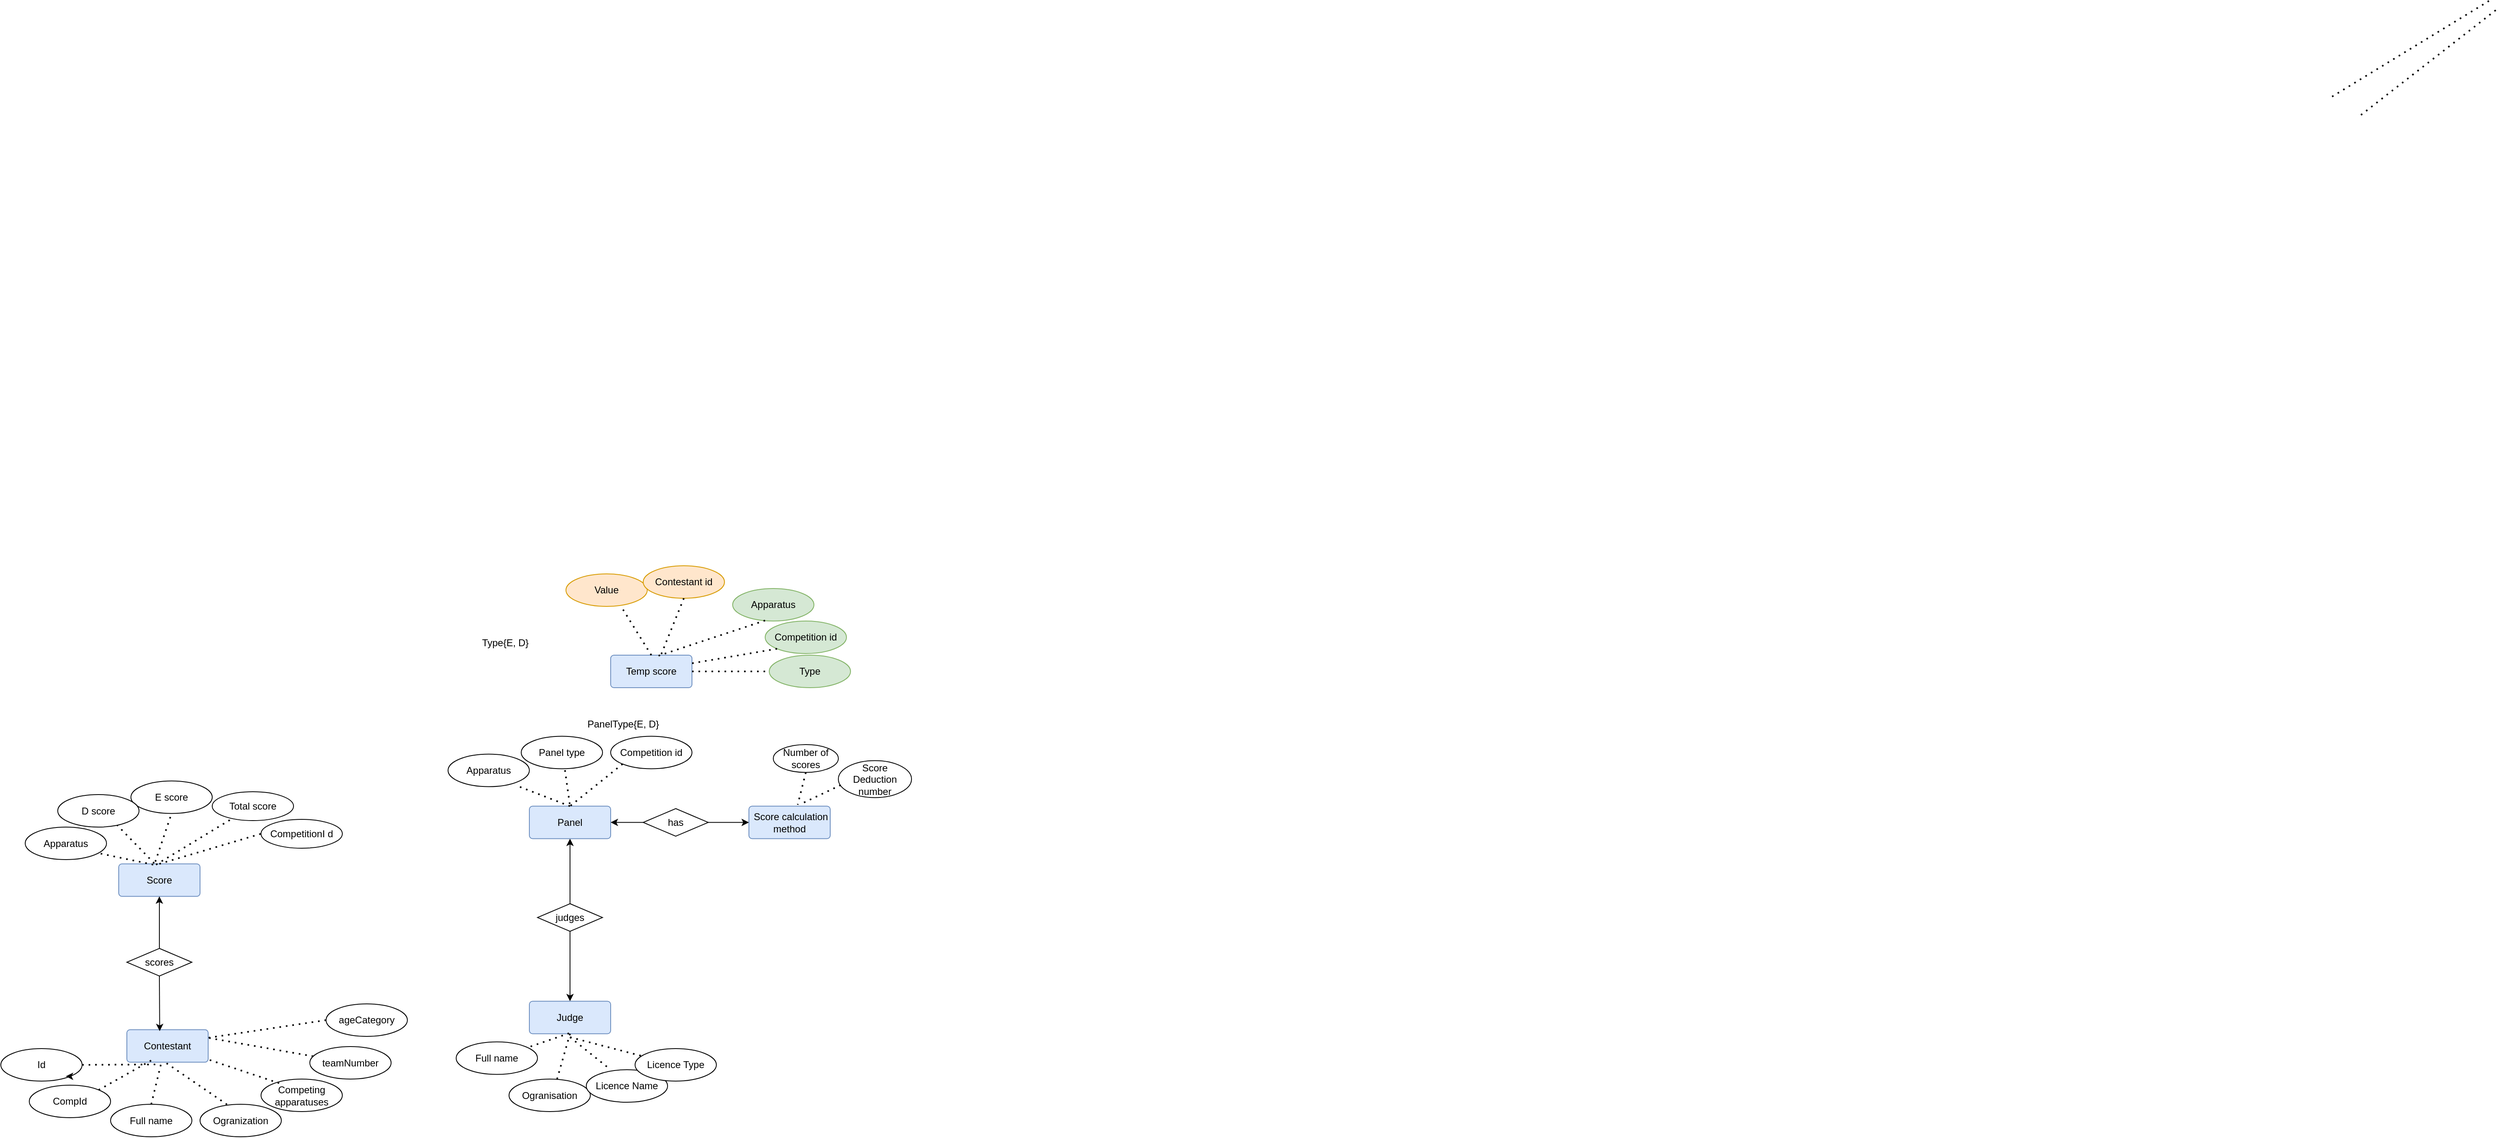 <mxfile version="21.6.8" type="device">
  <diagram name="Page-1" id="sqc_vz35k7CTNrsF8CXl">
    <mxGraphModel dx="5193" dy="-201" grid="1" gridSize="10" guides="1" tooltips="1" connect="1" arrows="1" fold="1" page="1" pageScale="1" pageWidth="850" pageHeight="1100" math="0" shadow="0">
      <root>
        <mxCell id="0" />
        <mxCell id="1" parent="0" />
        <mxCell id="_8KGrWZPLLeJy_KlV1K0-40" value="" style="endArrow=none;dashed=1;html=1;dashPattern=1 3;strokeWidth=2;rounded=0;entryX=0.5;entryY=1;entryDx=0;entryDy=0;exitX=0.67;exitY=-0.054;exitDx=0;exitDy=0;exitPerimeter=0;" edge="1" parent="1" target="_8KGrWZPLLeJy_KlV1K0-38">
          <mxGeometry width="50" height="50" relative="1" as="geometry">
            <mxPoint x="-63" y="542.84" as="sourcePoint" />
            <mxPoint x="130.2" y="425.0" as="targetPoint" />
          </mxGeometry>
        </mxCell>
        <mxCell id="_8KGrWZPLLeJy_KlV1K0-41" value="" style="endArrow=none;dashed=1;html=1;dashPattern=1 3;strokeWidth=2;rounded=0;entryX=0.554;entryY=1.031;entryDx=0;entryDy=0;entryPerimeter=0;exitX=1.025;exitY=0.511;exitDx=0;exitDy=0;exitPerimeter=0;" edge="1" parent="1" target="_8KGrWZPLLeJy_KlV1K0-39">
          <mxGeometry width="50" height="50" relative="1" as="geometry">
            <mxPoint x="-27.5" y="565.44" as="sourcePoint" />
            <mxPoint x="140.2" y="435.0" as="targetPoint" />
          </mxGeometry>
        </mxCell>
        <mxCell id="_8KGrWZPLLeJy_KlV1K0-419" value="Score" style="rounded=1;arcSize=10;whiteSpace=wrap;html=1;align=center;fillColor=#dae8fc;strokeColor=#6c8ebf;" vertex="1" parent="1">
          <mxGeometry x="-2785" y="1486.75" width="100" height="40" as="geometry" />
        </mxCell>
        <mxCell id="_8KGrWZPLLeJy_KlV1K0-420" value="E score" style="ellipse;whiteSpace=wrap;html=1;align=center;fillColor=#FFFFFF;" vertex="1" parent="1">
          <mxGeometry x="-2770" y="1384.75" width="100" height="40" as="geometry" />
        </mxCell>
        <mxCell id="_8KGrWZPLLeJy_KlV1K0-421" style="edgeStyle=orthogonalEdgeStyle;rounded=0;orthogonalLoop=1;jettySize=auto;html=1;exitX=0.5;exitY=0;exitDx=0;exitDy=0;" edge="1" parent="1" source="_8KGrWZPLLeJy_KlV1K0-423" target="_8KGrWZPLLeJy_KlV1K0-427">
          <mxGeometry relative="1" as="geometry" />
        </mxCell>
        <mxCell id="_8KGrWZPLLeJy_KlV1K0-422" style="edgeStyle=orthogonalEdgeStyle;rounded=0;orthogonalLoop=1;jettySize=auto;html=1;exitX=0.5;exitY=1;exitDx=0;exitDy=0;entryX=0.5;entryY=0;entryDx=0;entryDy=0;" edge="1" parent="1" source="_8KGrWZPLLeJy_KlV1K0-423" target="_8KGrWZPLLeJy_KlV1K0-428">
          <mxGeometry relative="1" as="geometry" />
        </mxCell>
        <mxCell id="_8KGrWZPLLeJy_KlV1K0-423" value="judges" style="shape=rhombus;perimeter=rhombusPerimeter;whiteSpace=wrap;html=1;align=center;" vertex="1" parent="1">
          <mxGeometry x="-2270" y="1535.75" width="80" height="34" as="geometry" />
        </mxCell>
        <mxCell id="_8KGrWZPLLeJy_KlV1K0-424" value="D score" style="ellipse;whiteSpace=wrap;html=1;align=center;fillColor=#FFFFFF;" vertex="1" parent="1">
          <mxGeometry x="-2860" y="1401.5" width="100" height="40" as="geometry" />
        </mxCell>
        <mxCell id="_8KGrWZPLLeJy_KlV1K0-425" value="Apparatus" style="ellipse;whiteSpace=wrap;html=1;align=center;fillColor=#FFFFFF;" vertex="1" parent="1">
          <mxGeometry x="-2900" y="1441.5" width="100" height="40" as="geometry" />
        </mxCell>
        <mxCell id="_8KGrWZPLLeJy_KlV1K0-427" value="Panel" style="rounded=1;arcSize=10;whiteSpace=wrap;html=1;align=center;fillColor=#dae8fc;strokeColor=#6c8ebf;" vertex="1" parent="1">
          <mxGeometry x="-2280" y="1415.75" width="100" height="40" as="geometry" />
        </mxCell>
        <mxCell id="_8KGrWZPLLeJy_KlV1K0-428" value="Judge" style="rounded=1;arcSize=10;whiteSpace=wrap;html=1;align=center;fillColor=#dae8fc;strokeColor=#6c8ebf;" vertex="1" parent="1">
          <mxGeometry x="-2280" y="1655.75" width="100" height="40" as="geometry" />
        </mxCell>
        <mxCell id="_8KGrWZPLLeJy_KlV1K0-429" value="&amp;nbsp;Score calculation method" style="rounded=1;arcSize=10;whiteSpace=wrap;html=1;align=center;fillColor=#dae8fc;strokeColor=#6c8ebf;" vertex="1" parent="1">
          <mxGeometry x="-2010" y="1415.75" width="100" height="40" as="geometry" />
        </mxCell>
        <mxCell id="_8KGrWZPLLeJy_KlV1K0-430" value="Apparatus" style="ellipse;whiteSpace=wrap;html=1;align=center;fillColor=#FFFFFF;" vertex="1" parent="1">
          <mxGeometry x="-2380" y="1351.75" width="100" height="40" as="geometry" />
        </mxCell>
        <mxCell id="_8KGrWZPLLeJy_KlV1K0-431" value="Panel type" style="ellipse;whiteSpace=wrap;html=1;align=center;fillColor=#FFFFFF;" vertex="1" parent="1">
          <mxGeometry x="-2290" y="1329.75" width="100" height="40" as="geometry" />
        </mxCell>
        <mxCell id="_8KGrWZPLLeJy_KlV1K0-432" value="PanelType{E, D}" style="text;html=1;align=center;verticalAlign=middle;resizable=0;points=[];autosize=1;strokeColor=none;fillColor=none;" vertex="1" parent="1">
          <mxGeometry x="-2220" y="1300" width="110" height="30" as="geometry" />
        </mxCell>
        <mxCell id="_8KGrWZPLLeJy_KlV1K0-433" style="rounded=0;orthogonalLoop=1;jettySize=auto;html=1;exitX=0;exitY=0.5;exitDx=0;exitDy=0;entryX=1;entryY=0.5;entryDx=0;entryDy=0;" edge="1" parent="1" source="_8KGrWZPLLeJy_KlV1K0-435" target="_8KGrWZPLLeJy_KlV1K0-427">
          <mxGeometry relative="1" as="geometry" />
        </mxCell>
        <mxCell id="_8KGrWZPLLeJy_KlV1K0-434" style="edgeStyle=none;rounded=0;orthogonalLoop=1;jettySize=auto;html=1;exitX=1;exitY=0.5;exitDx=0;exitDy=0;entryX=0;entryY=0.5;entryDx=0;entryDy=0;" edge="1" parent="1" source="_8KGrWZPLLeJy_KlV1K0-435" target="_8KGrWZPLLeJy_KlV1K0-429">
          <mxGeometry relative="1" as="geometry" />
        </mxCell>
        <mxCell id="_8KGrWZPLLeJy_KlV1K0-435" value="has" style="shape=rhombus;perimeter=rhombusPerimeter;whiteSpace=wrap;html=1;align=center;" vertex="1" parent="1">
          <mxGeometry x="-2140" y="1418.75" width="80" height="34" as="geometry" />
        </mxCell>
        <mxCell id="_8KGrWZPLLeJy_KlV1K0-436" value="Contestant" style="rounded=1;arcSize=10;whiteSpace=wrap;html=1;align=center;fillColor=#dae8fc;strokeColor=#6c8ebf;" vertex="1" parent="1">
          <mxGeometry x="-2775" y="1690.75" width="100" height="40" as="geometry" />
        </mxCell>
        <mxCell id="_8KGrWZPLLeJy_KlV1K0-437" style="edgeStyle=none;rounded=0;orthogonalLoop=1;jettySize=auto;html=1;exitX=0.5;exitY=1;exitDx=0;exitDy=0;entryX=0.404;entryY=0.044;entryDx=0;entryDy=0;entryPerimeter=0;" edge="1" parent="1" source="_8KGrWZPLLeJy_KlV1K0-439" target="_8KGrWZPLLeJy_KlV1K0-436">
          <mxGeometry relative="1" as="geometry" />
        </mxCell>
        <mxCell id="_8KGrWZPLLeJy_KlV1K0-438" style="edgeStyle=none;rounded=0;orthogonalLoop=1;jettySize=auto;html=1;exitX=0.5;exitY=0;exitDx=0;exitDy=0;entryX=0.5;entryY=1;entryDx=0;entryDy=0;" edge="1" parent="1" source="_8KGrWZPLLeJy_KlV1K0-439" target="_8KGrWZPLLeJy_KlV1K0-419">
          <mxGeometry relative="1" as="geometry" />
        </mxCell>
        <mxCell id="_8KGrWZPLLeJy_KlV1K0-439" value="scores" style="shape=rhombus;perimeter=rhombusPerimeter;whiteSpace=wrap;html=1;align=center;" vertex="1" parent="1">
          <mxGeometry x="-2775" y="1590.75" width="80" height="34" as="geometry" />
        </mxCell>
        <mxCell id="_8KGrWZPLLeJy_KlV1K0-440" value="CompId" style="ellipse;whiteSpace=wrap;html=1;align=center;fillColor=#FFFFFF;" vertex="1" parent="1">
          <mxGeometry x="-2895" y="1759" width="100" height="40" as="geometry" />
        </mxCell>
        <mxCell id="_8KGrWZPLLeJy_KlV1K0-441" value="Id" style="ellipse;whiteSpace=wrap;html=1;align=center;fillColor=#FFFFFF;" vertex="1" parent="1">
          <mxGeometry x="-2930" y="1714" width="100" height="40" as="geometry" />
        </mxCell>
        <mxCell id="_8KGrWZPLLeJy_KlV1K0-442" value="Full name" style="ellipse;whiteSpace=wrap;html=1;align=center;fillColor=#FFFFFF;" vertex="1" parent="1">
          <mxGeometry x="-2795" y="1782.5" width="100" height="40" as="geometry" />
        </mxCell>
        <mxCell id="_8KGrWZPLLeJy_KlV1K0-443" value="Ogranization" style="ellipse;whiteSpace=wrap;html=1;align=center;fillColor=#FFFFFF;" vertex="1" parent="1">
          <mxGeometry x="-2685" y="1782.5" width="100" height="40" as="geometry" />
        </mxCell>
        <mxCell id="_8KGrWZPLLeJy_KlV1K0-444" value="Competing apparatuses" style="ellipse;whiteSpace=wrap;html=1;align=center;fillColor=#FFFFFF;" vertex="1" parent="1">
          <mxGeometry x="-2610" y="1751.5" width="100" height="40" as="geometry" />
        </mxCell>
        <mxCell id="_8KGrWZPLLeJy_KlV1K0-445" value="Total score" style="ellipse;whiteSpace=wrap;html=1;align=center;fillColor=#FFFFFF;" vertex="1" parent="1">
          <mxGeometry x="-2670" y="1398" width="100" height="35.5" as="geometry" />
        </mxCell>
        <mxCell id="_8KGrWZPLLeJy_KlV1K0-446" style="edgeStyle=none;rounded=0;orthogonalLoop=1;jettySize=auto;html=1;exitX=0.5;exitY=1;exitDx=0;exitDy=0;" edge="1" parent="1" source="_8KGrWZPLLeJy_KlV1K0-440" target="_8KGrWZPLLeJy_KlV1K0-440">
          <mxGeometry relative="1" as="geometry" />
        </mxCell>
        <mxCell id="_8KGrWZPLLeJy_KlV1K0-447" value="" style="endArrow=none;dashed=1;html=1;dashPattern=1 3;strokeWidth=2;rounded=0;entryX=0.915;entryY=0.809;entryDx=0;entryDy=0;entryPerimeter=0;exitX=0.424;exitY=0.024;exitDx=0;exitDy=0;exitPerimeter=0;" edge="1" parent="1" source="_8KGrWZPLLeJy_KlV1K0-419" target="_8KGrWZPLLeJy_KlV1K0-425">
          <mxGeometry width="50" height="50" relative="1" as="geometry">
            <mxPoint x="-2760" y="1574" as="sourcePoint" />
            <mxPoint x="-2710" y="1524" as="targetPoint" />
          </mxGeometry>
        </mxCell>
        <mxCell id="_8KGrWZPLLeJy_KlV1K0-448" value="" style="endArrow=none;dashed=1;html=1;dashPattern=1 3;strokeWidth=2;rounded=0;entryX=0.733;entryY=0.946;entryDx=0;entryDy=0;entryPerimeter=0;exitX=0.436;exitY=-0.02;exitDx=0;exitDy=0;exitPerimeter=0;" edge="1" parent="1" source="_8KGrWZPLLeJy_KlV1K0-419" target="_8KGrWZPLLeJy_KlV1K0-424">
          <mxGeometry width="50" height="50" relative="1" as="geometry">
            <mxPoint x="-2775" y="1496.75" as="sourcePoint" />
            <mxPoint x="-2808.5" y="1497.11" as="targetPoint" />
          </mxGeometry>
        </mxCell>
        <mxCell id="_8KGrWZPLLeJy_KlV1K0-449" value="" style="endArrow=none;dashed=1;html=1;dashPattern=1 3;strokeWidth=2;rounded=0;entryX=0.5;entryY=1;entryDx=0;entryDy=0;" edge="1" parent="1" target="_8KGrWZPLLeJy_KlV1K0-420">
          <mxGeometry width="50" height="50" relative="1" as="geometry">
            <mxPoint x="-2740" y="1484" as="sourcePoint" />
            <mxPoint x="-2776.7" y="1461.84" as="targetPoint" />
          </mxGeometry>
        </mxCell>
        <mxCell id="_8KGrWZPLLeJy_KlV1K0-450" value="" style="endArrow=none;dashed=1;html=1;dashPattern=1 3;strokeWidth=2;rounded=0;exitX=0.459;exitY=0.024;exitDx=0;exitDy=0;exitPerimeter=0;" edge="1" parent="1" source="_8KGrWZPLLeJy_KlV1K0-419" target="_8KGrWZPLLeJy_KlV1K0-445">
          <mxGeometry width="50" height="50" relative="1" as="geometry">
            <mxPoint x="-2730" y="1494" as="sourcePoint" />
            <mxPoint x="-2710" y="1434.75" as="targetPoint" />
          </mxGeometry>
        </mxCell>
        <mxCell id="_8KGrWZPLLeJy_KlV1K0-451" value="" style="endArrow=none;dashed=1;html=1;dashPattern=1 3;strokeWidth=2;rounded=0;entryX=0.404;entryY=1.069;entryDx=0;entryDy=0;entryPerimeter=0;exitX=1;exitY=0.5;exitDx=0;exitDy=0;" edge="1" parent="1" source="_8KGrWZPLLeJy_KlV1K0-441" target="_8KGrWZPLLeJy_KlV1K0-436">
          <mxGeometry width="50" height="50" relative="1" as="geometry">
            <mxPoint x="-2732.6" y="1497.71" as="sourcePoint" />
            <mxPoint x="-2798.5" y="1483.86" as="targetPoint" />
          </mxGeometry>
        </mxCell>
        <mxCell id="_8KGrWZPLLeJy_KlV1K0-452" value="" style="endArrow=none;dashed=1;html=1;dashPattern=1 3;strokeWidth=2;rounded=0;entryX=0.35;entryY=0.875;entryDx=0;entryDy=0;entryPerimeter=0;exitX=1;exitY=0;exitDx=0;exitDy=0;" edge="1" parent="1" source="_8KGrWZPLLeJy_KlV1K0-440" target="_8KGrWZPLLeJy_KlV1K0-436">
          <mxGeometry width="50" height="50" relative="1" as="geometry">
            <mxPoint x="-2820" y="1744" as="sourcePoint" />
            <mxPoint x="-2724.6" y="1741.76" as="targetPoint" />
          </mxGeometry>
        </mxCell>
        <mxCell id="_8KGrWZPLLeJy_KlV1K0-453" value="" style="endArrow=none;dashed=1;html=1;dashPattern=1 3;strokeWidth=2;rounded=0;entryX=0.425;entryY=1;entryDx=0;entryDy=0;entryPerimeter=0;exitX=0.5;exitY=0;exitDx=0;exitDy=0;" edge="1" parent="1" source="_8KGrWZPLLeJy_KlV1K0-442" target="_8KGrWZPLLeJy_KlV1K0-436">
          <mxGeometry width="50" height="50" relative="1" as="geometry">
            <mxPoint x="-2799.767" y="1774.809" as="sourcePoint" />
            <mxPoint x="-2730" y="1734" as="targetPoint" />
          </mxGeometry>
        </mxCell>
        <mxCell id="_8KGrWZPLLeJy_KlV1K0-454" value="" style="endArrow=none;dashed=1;html=1;dashPattern=1 3;strokeWidth=2;rounded=0;entryX=0.459;entryY=0.983;entryDx=0;entryDy=0;entryPerimeter=0;exitX=0.332;exitY=0.007;exitDx=0;exitDy=0;exitPerimeter=0;" edge="1" parent="1" source="_8KGrWZPLLeJy_KlV1K0-443" target="_8KGrWZPLLeJy_KlV1K0-436">
          <mxGeometry width="50" height="50" relative="1" as="geometry">
            <mxPoint x="-2735" y="1792.5" as="sourcePoint" />
            <mxPoint x="-2722.5" y="1739" as="targetPoint" />
          </mxGeometry>
        </mxCell>
        <mxCell id="_8KGrWZPLLeJy_KlV1K0-455" value="" style="endArrow=none;dashed=1;html=1;dashPattern=1 3;strokeWidth=2;rounded=0;exitX=0.223;exitY=0.127;exitDx=0;exitDy=0;exitPerimeter=0;" edge="1" parent="1" source="_8KGrWZPLLeJy_KlV1K0-444" target="_8KGrWZPLLeJy_KlV1K0-436">
          <mxGeometry width="50" height="50" relative="1" as="geometry">
            <mxPoint x="-2641.8" y="1792.78" as="sourcePoint" />
            <mxPoint x="-2719.1" y="1738.32" as="targetPoint" />
          </mxGeometry>
        </mxCell>
        <mxCell id="_8KGrWZPLLeJy_KlV1K0-456" value="Full name" style="ellipse;whiteSpace=wrap;html=1;align=center;fillColor=#FFFFFF;" vertex="1" parent="1">
          <mxGeometry x="-2370" y="1705.75" width="100" height="40" as="geometry" />
        </mxCell>
        <mxCell id="_8KGrWZPLLeJy_KlV1K0-457" value="Ogranisation" style="ellipse;whiteSpace=wrap;html=1;align=center;fillColor=#FFFFFF;" vertex="1" parent="1">
          <mxGeometry x="-2305" y="1751.5" width="100" height="40" as="geometry" />
        </mxCell>
        <mxCell id="_8KGrWZPLLeJy_KlV1K0-458" value="" style="endArrow=none;dashed=1;html=1;dashPattern=1 3;strokeWidth=2;rounded=0;entryX=0.836;entryY=0.963;entryDx=0;entryDy=0;entryPerimeter=0;" edge="1" parent="1" target="_8KGrWZPLLeJy_KlV1K0-430">
          <mxGeometry width="50" height="50" relative="1" as="geometry">
            <mxPoint x="-2230" y="1415.75" as="sourcePoint" />
            <mxPoint x="-2090" y="1365.75" as="targetPoint" />
          </mxGeometry>
        </mxCell>
        <mxCell id="_8KGrWZPLLeJy_KlV1K0-459" value="" style="endArrow=none;dashed=1;html=1;dashPattern=1 3;strokeWidth=2;rounded=0;exitX=0.538;exitY=1.044;exitDx=0;exitDy=0;entryX=0.5;entryY=0;entryDx=0;entryDy=0;exitPerimeter=0;" edge="1" parent="1" source="_8KGrWZPLLeJy_KlV1K0-431" target="_8KGrWZPLLeJy_KlV1K0-427">
          <mxGeometry width="50" height="50" relative="1" as="geometry">
            <mxPoint x="-2270" y="1425.75" as="sourcePoint" />
            <mxPoint x="-2301.4" y="1411.77" as="targetPoint" />
          </mxGeometry>
        </mxCell>
        <mxCell id="_8KGrWZPLLeJy_KlV1K0-461" value="Number of scores" style="ellipse;whiteSpace=wrap;html=1;align=center;fillColor=#FFFFFF;" vertex="1" parent="1">
          <mxGeometry x="-1980" y="1340" width="80" height="34.25" as="geometry" />
        </mxCell>
        <mxCell id="_8KGrWZPLLeJy_KlV1K0-462" value="Score Deduction number" style="ellipse;whiteSpace=wrap;html=1;align=center;fillColor=#FFFFFF;" vertex="1" parent="1">
          <mxGeometry x="-1900" y="1359.75" width="90" height="45.5" as="geometry" />
        </mxCell>
        <mxCell id="_8KGrWZPLLeJy_KlV1K0-463" value="" style="endArrow=none;dashed=1;html=1;dashPattern=1 3;strokeWidth=2;rounded=0;exitX=0.5;exitY=1;exitDx=0;exitDy=0;" edge="1" parent="1" source="_8KGrWZPLLeJy_KlV1K0-461">
          <mxGeometry width="50" height="50" relative="1" as="geometry">
            <mxPoint x="-2226.2" y="1381.51" as="sourcePoint" />
            <mxPoint x="-1950" y="1414" as="targetPoint" />
          </mxGeometry>
        </mxCell>
        <mxCell id="_8KGrWZPLLeJy_KlV1K0-464" value="" style="endArrow=none;dashed=1;html=1;dashPattern=1 3;strokeWidth=2;rounded=0;exitX=0.032;exitY=0.662;exitDx=0;exitDy=0;exitPerimeter=0;entryX=0.641;entryY=-0.069;entryDx=0;entryDy=0;entryPerimeter=0;" edge="1" parent="1" source="_8KGrWZPLLeJy_KlV1K0-462" target="_8KGrWZPLLeJy_KlV1K0-429">
          <mxGeometry width="50" height="50" relative="1" as="geometry">
            <mxPoint x="-1930" y="1384.25" as="sourcePoint" />
            <mxPoint x="-1940" y="1424" as="targetPoint" />
          </mxGeometry>
        </mxCell>
        <mxCell id="_8KGrWZPLLeJy_KlV1K0-465" value="ageCategory" style="ellipse;whiteSpace=wrap;html=1;align=center;" vertex="1" parent="1">
          <mxGeometry x="-2530" y="1659" width="100" height="40" as="geometry" />
        </mxCell>
        <mxCell id="_8KGrWZPLLeJy_KlV1K0-466" value="teamNumber" style="ellipse;whiteSpace=wrap;html=1;align=center;" vertex="1" parent="1">
          <mxGeometry x="-2550" y="1711.5" width="100" height="40" as="geometry" />
        </mxCell>
        <mxCell id="_8KGrWZPLLeJy_KlV1K0-467" value="" style="endArrow=none;dashed=1;html=1;dashPattern=1 3;strokeWidth=2;rounded=0;entryX=1;entryY=0.25;entryDx=0;entryDy=0;" edge="1" parent="1" source="_8KGrWZPLLeJy_KlV1K0-466" target="_8KGrWZPLLeJy_KlV1K0-436">
          <mxGeometry width="50" height="50" relative="1" as="geometry">
            <mxPoint x="-2577.7" y="1766.58" as="sourcePoint" />
            <mxPoint x="-2665" y="1736.327" as="targetPoint" />
          </mxGeometry>
        </mxCell>
        <mxCell id="_8KGrWZPLLeJy_KlV1K0-468" value="" style="endArrow=none;dashed=1;html=1;dashPattern=1 3;strokeWidth=2;rounded=0;entryX=1;entryY=0.25;entryDx=0;entryDy=0;exitX=0;exitY=0.5;exitDx=0;exitDy=0;" edge="1" parent="1" source="_8KGrWZPLLeJy_KlV1K0-465" target="_8KGrWZPLLeJy_KlV1K0-436">
          <mxGeometry width="50" height="50" relative="1" as="geometry">
            <mxPoint x="-2535.565" y="1733.265" as="sourcePoint" />
            <mxPoint x="-2665" y="1709" as="targetPoint" />
          </mxGeometry>
        </mxCell>
        <mxCell id="_8KGrWZPLLeJy_KlV1K0-469" value="Temp score" style="rounded=1;arcSize=10;whiteSpace=wrap;html=1;align=center;fillColor=#dae8fc;strokeColor=#6c8ebf;" vertex="1" parent="1">
          <mxGeometry x="-2180" y="1230" width="100" height="40" as="geometry" />
        </mxCell>
        <mxCell id="_8KGrWZPLLeJy_KlV1K0-470" value="Type" style="ellipse;whiteSpace=wrap;html=1;align=center;fillColor=#d5e8d4;strokeColor=#82b366;" vertex="1" parent="1">
          <mxGeometry x="-1985" y="1230" width="100" height="40" as="geometry" />
        </mxCell>
        <mxCell id="_8KGrWZPLLeJy_KlV1K0-471" value="Type{E, D}" style="text;html=1;align=center;verticalAlign=middle;resizable=0;points=[];autosize=1;strokeColor=none;fillColor=none;" vertex="1" parent="1">
          <mxGeometry x="-2350" y="1200" width="80" height="30" as="geometry" />
        </mxCell>
        <mxCell id="_8KGrWZPLLeJy_KlV1K0-472" value="Value" style="ellipse;whiteSpace=wrap;html=1;align=center;fillColor=#ffe6cc;strokeColor=#d79b00;" vertex="1" parent="1">
          <mxGeometry x="-2235" y="1130" width="100" height="40" as="geometry" />
        </mxCell>
        <mxCell id="_8KGrWZPLLeJy_KlV1K0-473" value="Apparatus" style="ellipse;whiteSpace=wrap;html=1;align=center;fillColor=#d5e8d4;strokeColor=#82b366;" vertex="1" parent="1">
          <mxGeometry x="-2030" y="1148" width="100" height="40" as="geometry" />
        </mxCell>
        <mxCell id="_8KGrWZPLLeJy_KlV1K0-474" value="Licence Name" style="ellipse;whiteSpace=wrap;html=1;align=center;fillColor=#FFFFFF;" vertex="1" parent="1">
          <mxGeometry x="-2210" y="1740" width="100" height="40" as="geometry" />
        </mxCell>
        <mxCell id="_8KGrWZPLLeJy_KlV1K0-475" value="Licence Type" style="ellipse;whiteSpace=wrap;html=1;align=center;fillColor=#FFFFFF;" vertex="1" parent="1">
          <mxGeometry x="-2150" y="1714" width="100" height="40" as="geometry" />
        </mxCell>
        <mxCell id="_8KGrWZPLLeJy_KlV1K0-476" value="Competition id" style="ellipse;whiteSpace=wrap;html=1;align=center;fillColor=#FFFFFF;" vertex="1" parent="1">
          <mxGeometry x="-2180" y="1329.75" width="100" height="40" as="geometry" />
        </mxCell>
        <mxCell id="_8KGrWZPLLeJy_KlV1K0-477" value="Contestant id" style="ellipse;whiteSpace=wrap;html=1;align=center;fillColor=#ffe6cc;strokeColor=#d79b00;" vertex="1" parent="1">
          <mxGeometry x="-2140" y="1120" width="100" height="40" as="geometry" />
        </mxCell>
        <mxCell id="_8KGrWZPLLeJy_KlV1K0-478" value="" style="endArrow=none;dashed=1;html=1;dashPattern=1 3;strokeWidth=2;rounded=0;exitX=0.5;exitY=1;exitDx=0;exitDy=0;entryX=0.621;entryY=-0.022;entryDx=0;entryDy=0;entryPerimeter=0;" edge="1" parent="1" source="_8KGrWZPLLeJy_KlV1K0-477" target="_8KGrWZPLLeJy_KlV1K0-469">
          <mxGeometry width="50" height="50" relative="1" as="geometry">
            <mxPoint x="-2209.767" y="1204.191" as="sourcePoint" />
            <mxPoint x="-2120" y="1240" as="targetPoint" />
          </mxGeometry>
        </mxCell>
        <mxCell id="_8KGrWZPLLeJy_KlV1K0-479" value="" style="endArrow=none;dashed=1;html=1;dashPattern=1 3;strokeWidth=2;rounded=0;exitX=0.399;exitY=0.984;exitDx=0;exitDy=0;entryX=0.573;entryY=0.03;entryDx=0;entryDy=0;exitPerimeter=0;entryPerimeter=0;" edge="1" parent="1" source="_8KGrWZPLLeJy_KlV1K0-473" target="_8KGrWZPLLeJy_KlV1K0-469">
          <mxGeometry width="50" height="50" relative="1" as="geometry">
            <mxPoint x="-2199.767" y="1214.191" as="sourcePoint" />
            <mxPoint x="-2110" y="1250" as="targetPoint" />
          </mxGeometry>
        </mxCell>
        <mxCell id="_8KGrWZPLLeJy_KlV1K0-480" value="" style="endArrow=none;dashed=1;html=1;dashPattern=1 3;strokeWidth=2;rounded=0;entryX=0.681;entryY=1.013;entryDx=0;entryDy=0;entryPerimeter=0;" edge="1" parent="1" target="_8KGrWZPLLeJy_KlV1K0-472">
          <mxGeometry width="50" height="50" relative="1" as="geometry">
            <mxPoint x="-2130" y="1230" as="sourcePoint" />
            <mxPoint x="-2100" y="1260" as="targetPoint" />
          </mxGeometry>
        </mxCell>
        <mxCell id="_8KGrWZPLLeJy_KlV1K0-481" value="" style="endArrow=none;dashed=1;html=1;dashPattern=1 3;strokeWidth=2;rounded=0;exitX=0.488;exitY=0.986;exitDx=0;exitDy=0;exitPerimeter=0;" edge="1" parent="1" source="_8KGrWZPLLeJy_KlV1K0-428" target="_8KGrWZPLLeJy_KlV1K0-456">
          <mxGeometry width="50" height="50" relative="1" as="geometry">
            <mxPoint x="-2520" y="1689" as="sourcePoint" />
            <mxPoint x="-2665" y="1709" as="targetPoint" />
          </mxGeometry>
        </mxCell>
        <mxCell id="_8KGrWZPLLeJy_KlV1K0-482" value="" style="endArrow=none;dashed=1;html=1;dashPattern=1 3;strokeWidth=2;rounded=0;exitX=0.5;exitY=1.106;exitDx=0;exitDy=0;exitPerimeter=0;" edge="1" parent="1" source="_8KGrWZPLLeJy_KlV1K0-428" target="_8KGrWZPLLeJy_KlV1K0-475">
          <mxGeometry width="50" height="50" relative="1" as="geometry">
            <mxPoint x="-2256.0" y="1705.75" as="sourcePoint" />
            <mxPoint x="-2280.785" y="1719.519" as="targetPoint" />
          </mxGeometry>
        </mxCell>
        <mxCell id="_8KGrWZPLLeJy_KlV1K0-483" value="" style="endArrow=none;dashed=1;html=1;dashPattern=1 3;strokeWidth=2;rounded=0;entryX=0.3;entryY=0;entryDx=0;entryDy=0;entryPerimeter=0;" edge="1" parent="1" target="_8KGrWZPLLeJy_KlV1K0-474">
          <mxGeometry width="50" height="50" relative="1" as="geometry">
            <mxPoint x="-2230" y="1700" as="sourcePoint" />
            <mxPoint x="-2270.785" y="1729.519" as="targetPoint" />
          </mxGeometry>
        </mxCell>
        <mxCell id="_8KGrWZPLLeJy_KlV1K0-484" value="" style="endArrow=none;dashed=1;html=1;dashPattern=1 3;strokeWidth=2;rounded=0;exitX=0.5;exitY=1;exitDx=0;exitDy=0;entryX=0.59;entryY=0.008;entryDx=0;entryDy=0;entryPerimeter=0;" edge="1" parent="1" source="_8KGrWZPLLeJy_KlV1K0-428" target="_8KGrWZPLLeJy_KlV1K0-457">
          <mxGeometry width="50" height="50" relative="1" as="geometry">
            <mxPoint x="-2236.0" y="1725.75" as="sourcePoint" />
            <mxPoint x="-2260.785" y="1739.519" as="targetPoint" />
          </mxGeometry>
        </mxCell>
        <mxCell id="_8KGrWZPLLeJy_KlV1K0-485" style="edgeStyle=orthogonalEdgeStyle;rounded=0;orthogonalLoop=1;jettySize=auto;html=1;exitX=1;exitY=1;exitDx=0;exitDy=0;entryX=0.8;entryY=0.85;entryDx=0;entryDy=0;entryPerimeter=0;" edge="1" parent="1" source="_8KGrWZPLLeJy_KlV1K0-441" target="_8KGrWZPLLeJy_KlV1K0-441">
          <mxGeometry relative="1" as="geometry" />
        </mxCell>
        <mxCell id="_8KGrWZPLLeJy_KlV1K0-486" value="CompetitionI d" style="ellipse;whiteSpace=wrap;html=1;align=center;fillColor=#FFFFFF;" vertex="1" parent="1">
          <mxGeometry x="-2610" y="1432" width="100" height="35.5" as="geometry" />
        </mxCell>
        <mxCell id="_8KGrWZPLLeJy_KlV1K0-487" value="" style="endArrow=none;dashed=1;html=1;dashPattern=1 3;strokeWidth=2;rounded=0;exitX=0.5;exitY=0;exitDx=0;exitDy=0;entryX=0;entryY=0.5;entryDx=0;entryDy=0;" edge="1" parent="1" source="_8KGrWZPLLeJy_KlV1K0-419" target="_8KGrWZPLLeJy_KlV1K0-486">
          <mxGeometry width="50" height="50" relative="1" as="geometry">
            <mxPoint x="-2729.1" y="1497.71" as="sourcePoint" />
            <mxPoint x="-2635.285" y="1441.063" as="targetPoint" />
          </mxGeometry>
        </mxCell>
        <mxCell id="_8KGrWZPLLeJy_KlV1K0-488" value="" style="endArrow=none;dashed=1;html=1;dashPattern=1 3;strokeWidth=2;rounded=0;exitX=0;exitY=1;exitDx=0;exitDy=0;entryX=0.5;entryY=0;entryDx=0;entryDy=0;" edge="1" parent="1" source="_8KGrWZPLLeJy_KlV1K0-476" target="_8KGrWZPLLeJy_KlV1K0-427">
          <mxGeometry width="50" height="50" relative="1" as="geometry">
            <mxPoint x="-2226.2" y="1381.51" as="sourcePoint" />
            <mxPoint x="-2220" y="1425.75" as="targetPoint" />
          </mxGeometry>
        </mxCell>
        <mxCell id="_8KGrWZPLLeJy_KlV1K0-489" value="Competition id" style="ellipse;whiteSpace=wrap;html=1;align=center;fillColor=#d5e8d4;strokeColor=#82b366;" vertex="1" parent="1">
          <mxGeometry x="-1990" y="1188" width="100" height="40" as="geometry" />
        </mxCell>
        <mxCell id="_8KGrWZPLLeJy_KlV1K0-490" value="" style="endArrow=none;dashed=1;html=1;dashPattern=1 3;strokeWidth=2;rounded=0;exitX=0;exitY=1;exitDx=0;exitDy=0;entryX=1;entryY=0.25;entryDx=0;entryDy=0;" edge="1" parent="1" source="_8KGrWZPLLeJy_KlV1K0-489" target="_8KGrWZPLLeJy_KlV1K0-469">
          <mxGeometry width="50" height="50" relative="1" as="geometry">
            <mxPoint x="-2036.2" y="1239.76" as="sourcePoint" />
            <mxPoint x="-2040" y="1274" as="targetPoint" />
          </mxGeometry>
        </mxCell>
        <mxCell id="_8KGrWZPLLeJy_KlV1K0-491" value="" style="endArrow=none;dashed=1;html=1;dashPattern=1 3;strokeWidth=2;rounded=0;entryX=0;entryY=0.5;entryDx=0;entryDy=0;exitX=1;exitY=0.5;exitDx=0;exitDy=0;" edge="1" parent="1" source="_8KGrWZPLLeJy_KlV1K0-469" target="_8KGrWZPLLeJy_KlV1K0-470">
          <mxGeometry width="50" height="50" relative="1" as="geometry">
            <mxPoint x="-2390" y="1520" as="sourcePoint" />
            <mxPoint x="-2340" y="1470" as="targetPoint" />
          </mxGeometry>
        </mxCell>
        <mxCell id="_8KGrWZPLLeJy_KlV1K0-492" value="&amp;nbsp;" style="text;whiteSpace=wrap;html=1;" vertex="1" parent="1">
          <mxGeometry x="-2520" y="1240" width="40" height="40" as="geometry" />
        </mxCell>
      </root>
    </mxGraphModel>
  </diagram>
</mxfile>

